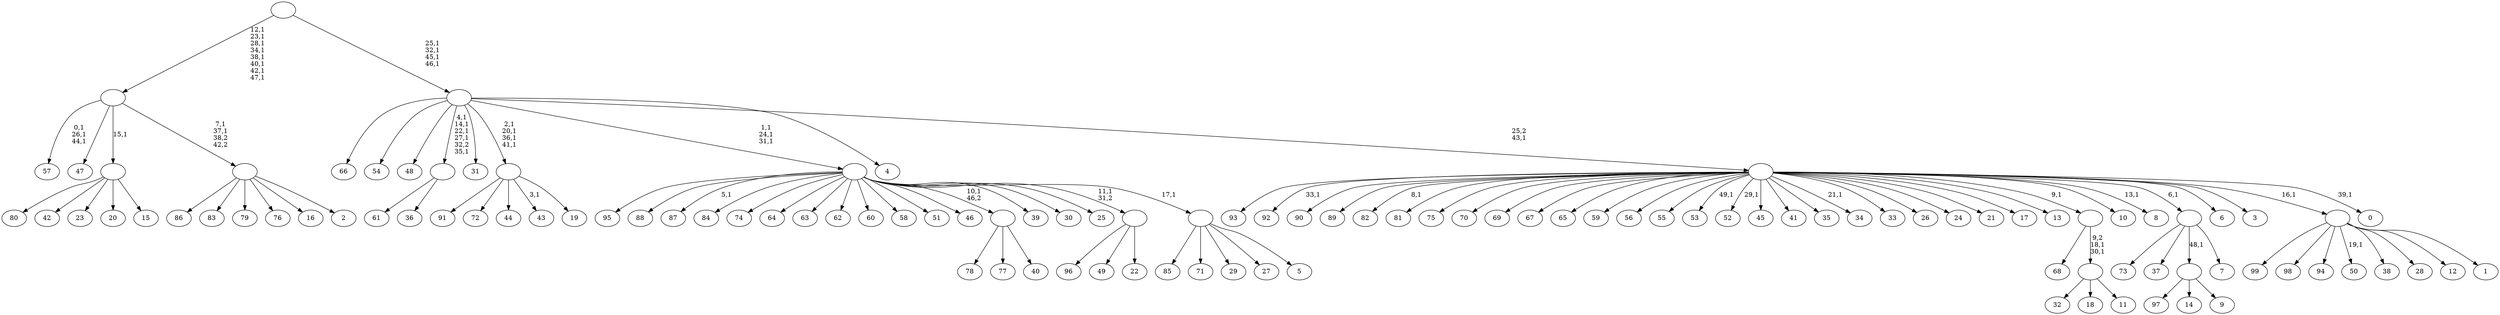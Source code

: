 digraph T {
	150 [label="99"]
	149 [label="98"]
	148 [label="97"]
	147 [label="96"]
	146 [label="95"]
	145 [label="94"]
	144 [label="93"]
	143 [label="92"]
	141 [label="91"]
	140 [label="90"]
	139 [label="89"]
	138 [label="88"]
	137 [label="87"]
	135 [label="86"]
	134 [label="85"]
	133 [label="84"]
	132 [label="83"]
	131 [label="82"]
	129 [label="81"]
	128 [label="80"]
	127 [label="79"]
	126 [label="78"]
	125 [label="77"]
	124 [label="76"]
	123 [label="75"]
	122 [label="74"]
	121 [label="73"]
	120 [label="72"]
	119 [label="71"]
	118 [label="70"]
	117 [label="69"]
	116 [label="68"]
	115 [label="67"]
	114 [label="66"]
	113 [label="65"]
	112 [label="64"]
	111 [label="63"]
	110 [label="62"]
	109 [label="61"]
	108 [label="60"]
	107 [label="59"]
	106 [label="58"]
	105 [label="57"]
	101 [label="56"]
	100 [label="55"]
	99 [label="54"]
	98 [label="53"]
	96 [label="52"]
	94 [label="51"]
	93 [label="50"]
	91 [label="49"]
	90 [label="48"]
	89 [label="47"]
	88 [label="46"]
	87 [label="45"]
	86 [label="44"]
	85 [label="43"]
	83 [label="42"]
	82 [label="41"]
	81 [label="40"]
	80 [label=""]
	79 [label="39"]
	78 [label="38"]
	77 [label="37"]
	76 [label="36"]
	75 [label=""]
	70 [label="35"]
	69 [label="34"]
	67 [label="33"]
	66 [label="32"]
	65 [label="31"]
	64 [label="30"]
	63 [label="29"]
	62 [label="28"]
	61 [label="27"]
	60 [label="26"]
	59 [label="25"]
	58 [label="24"]
	57 [label="23"]
	56 [label="22"]
	55 [label=""]
	54 [label="21"]
	53 [label="20"]
	52 [label="19"]
	51 [label=""]
	47 [label="18"]
	46 [label="17"]
	45 [label="16"]
	44 [label="15"]
	43 [label=""]
	42 [label="14"]
	41 [label="13"]
	40 [label="12"]
	39 [label="11"]
	38 [label=""]
	36 [label=""]
	35 [label="10"]
	34 [label="9"]
	33 [label=""]
	32 [label="8"]
	30 [label="7"]
	29 [label=""]
	28 [label="6"]
	27 [label="5"]
	26 [label=""]
	25 [label=""]
	22 [label="4"]
	21 [label="3"]
	20 [label="2"]
	19 [label=""]
	17 [label=""]
	9 [label="1"]
	8 [label=""]
	7 [label="0"]
	5 [label=""]
	4 [label=""]
	0 [label=""]
	80 -> 126 [label=""]
	80 -> 125 [label=""]
	80 -> 81 [label=""]
	75 -> 109 [label=""]
	75 -> 76 [label=""]
	55 -> 147 [label=""]
	55 -> 91 [label=""]
	55 -> 56 [label=""]
	51 -> 85 [label="3,1"]
	51 -> 141 [label=""]
	51 -> 120 [label=""]
	51 -> 86 [label=""]
	51 -> 52 [label=""]
	43 -> 128 [label=""]
	43 -> 83 [label=""]
	43 -> 57 [label=""]
	43 -> 53 [label=""]
	43 -> 44 [label=""]
	38 -> 66 [label=""]
	38 -> 47 [label=""]
	38 -> 39 [label=""]
	36 -> 38 [label="9,2\n18,1\n30,1"]
	36 -> 116 [label=""]
	33 -> 148 [label=""]
	33 -> 42 [label=""]
	33 -> 34 [label=""]
	29 -> 121 [label=""]
	29 -> 77 [label=""]
	29 -> 33 [label="48,1"]
	29 -> 30 [label=""]
	26 -> 134 [label=""]
	26 -> 119 [label=""]
	26 -> 63 [label=""]
	26 -> 61 [label=""]
	26 -> 27 [label=""]
	25 -> 137 [label="5,1"]
	25 -> 146 [label=""]
	25 -> 138 [label=""]
	25 -> 133 [label=""]
	25 -> 122 [label=""]
	25 -> 112 [label=""]
	25 -> 111 [label=""]
	25 -> 110 [label=""]
	25 -> 108 [label=""]
	25 -> 106 [label=""]
	25 -> 94 [label=""]
	25 -> 88 [label=""]
	25 -> 80 [label="10,1\n46,2"]
	25 -> 79 [label=""]
	25 -> 64 [label=""]
	25 -> 59 [label=""]
	25 -> 55 [label="11,1\n31,2"]
	25 -> 26 [label="17,1"]
	19 -> 135 [label=""]
	19 -> 132 [label=""]
	19 -> 127 [label=""]
	19 -> 124 [label=""]
	19 -> 45 [label=""]
	19 -> 20 [label=""]
	17 -> 19 [label="7,1\n37,1\n38,2\n42,2"]
	17 -> 105 [label="0,1\n26,1\n44,1"]
	17 -> 89 [label=""]
	17 -> 43 [label="15,1"]
	8 -> 93 [label="19,1"]
	8 -> 150 [label=""]
	8 -> 149 [label=""]
	8 -> 145 [label=""]
	8 -> 78 [label=""]
	8 -> 62 [label=""]
	8 -> 40 [label=""]
	8 -> 9 [label=""]
	5 -> 7 [label="39,1"]
	5 -> 32 [label="13,1"]
	5 -> 69 [label="21,1"]
	5 -> 96 [label="29,1"]
	5 -> 98 [label="49,1"]
	5 -> 131 [label="8,1"]
	5 -> 143 [label="33,1"]
	5 -> 144 [label=""]
	5 -> 140 [label=""]
	5 -> 139 [label=""]
	5 -> 129 [label=""]
	5 -> 123 [label=""]
	5 -> 118 [label=""]
	5 -> 117 [label=""]
	5 -> 115 [label=""]
	5 -> 113 [label=""]
	5 -> 107 [label=""]
	5 -> 101 [label=""]
	5 -> 100 [label=""]
	5 -> 87 [label=""]
	5 -> 82 [label=""]
	5 -> 70 [label=""]
	5 -> 67 [label=""]
	5 -> 60 [label=""]
	5 -> 58 [label=""]
	5 -> 54 [label=""]
	5 -> 46 [label=""]
	5 -> 41 [label=""]
	5 -> 36 [label="9,1"]
	5 -> 35 [label=""]
	5 -> 29 [label="6,1"]
	5 -> 28 [label=""]
	5 -> 21 [label=""]
	5 -> 8 [label="16,1"]
	4 -> 25 [label="1,1\n24,1\n31,1"]
	4 -> 51 [label="2,1\n20,1\n36,1\n41,1"]
	4 -> 75 [label="4,1\n14,1\n22,1\n27,1\n32,2\n35,1"]
	4 -> 114 [label=""]
	4 -> 99 [label=""]
	4 -> 90 [label=""]
	4 -> 65 [label=""]
	4 -> 22 [label=""]
	4 -> 5 [label="25,2\n43,1"]
	0 -> 4 [label="25,1\n32,1\n45,1\n46,1"]
	0 -> 17 [label="12,1\n23,1\n28,1\n34,1\n38,1\n40,1\n42,1\n47,1"]
}

